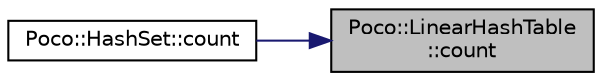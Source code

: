 digraph "Poco::LinearHashTable::count"
{
 // LATEX_PDF_SIZE
  edge [fontname="Helvetica",fontsize="10",labelfontname="Helvetica",labelfontsize="10"];
  node [fontname="Helvetica",fontsize="10",shape=record];
  rankdir="RL";
  Node1 [label="Poco::LinearHashTable\l::count",height=0.2,width=0.4,color="black", fillcolor="grey75", style="filled", fontcolor="black",tooltip=" "];
  Node1 -> Node2 [dir="back",color="midnightblue",fontsize="10",style="solid",fontname="Helvetica"];
  Node2 [label="Poco::HashSet::count",height=0.2,width=0.4,color="black", fillcolor="white", style="filled",URL="$classPoco_1_1HashSet.html#a179a3f719ae84ca7cd47aec81d53139c",tooltip=" "];
}
